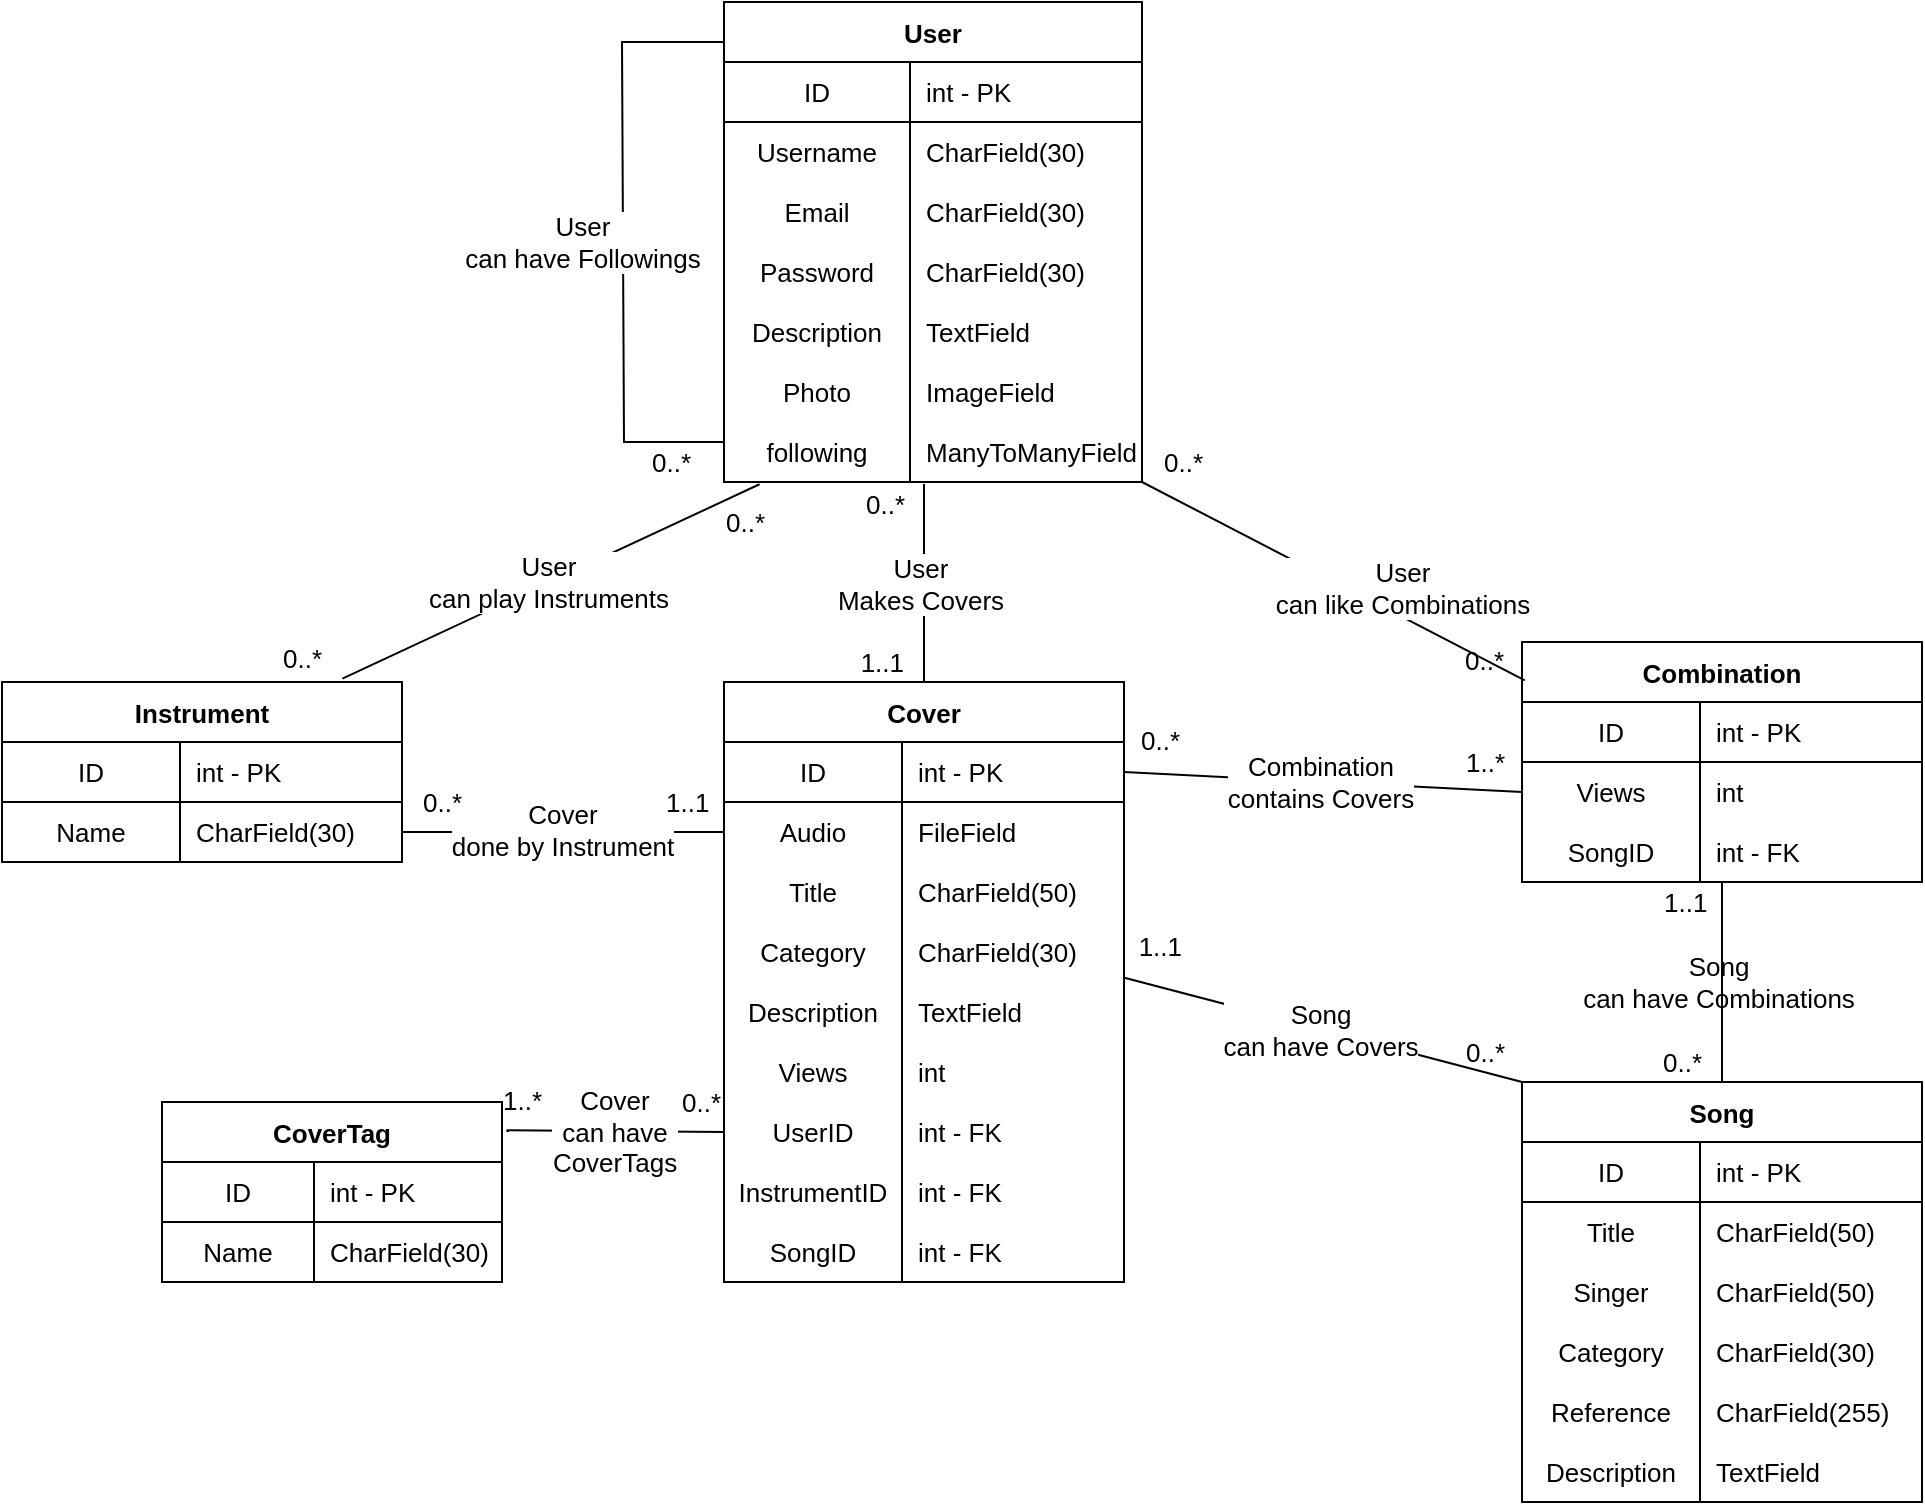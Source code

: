 <mxfile>
    <diagram id="qhhgVpQUWNCosZ2mL5r4" name="페이지-1">
        <mxGraphModel dx="415" dy="1328" grid="1" gridSize="10" guides="1" tooltips="1" connect="1" arrows="1" fold="1" page="1" pageScale="1" pageWidth="827" pageHeight="1169" math="0" shadow="0">
            <root>
                <mxCell id="0"/>
                <mxCell id="1" parent="0"/>
                <mxCell id="125" value="User" style="shape=table;startSize=30;container=1;collapsible=0;childLayout=tableLayout;fixedRows=1;rowLines=0;fontStyle=1;align=center;fontFamily=Helvetica;fontSize=13;labelBackgroundColor=none;labelBorderColor=none;resizeHeight=0;movable=1;resizable=1;" parent="1" vertex="1">
                    <mxGeometry x="1241" y="40" width="209" height="240" as="geometry"/>
                </mxCell>
                <mxCell id="126" value="" style="shape=partialRectangle;html=1;whiteSpace=wrap;collapsible=0;dropTarget=0;pointerEvents=0;fillColor=none;top=0;left=0;bottom=1;right=0;points=[[0,0.5],[1,0.5]];portConstraint=eastwest;fontFamily=Helvetica;labelBackgroundColor=none;labelBorderColor=none;fontSize=13;" parent="125" vertex="1">
                    <mxGeometry y="30" width="209" height="30" as="geometry"/>
                </mxCell>
                <mxCell id="127" value="ID" style="shape=partialRectangle;html=1;whiteSpace=wrap;connectable=0;fillColor=none;top=0;left=0;bottom=0;right=0;overflow=hidden;fontFamily=Helvetica;labelBackgroundColor=none;labelBorderColor=none;fontSize=13;" parent="126" vertex="1">
                    <mxGeometry width="93" height="30" as="geometry"/>
                </mxCell>
                <mxCell id="128" value="int - PK" style="shape=partialRectangle;html=1;whiteSpace=wrap;connectable=0;fillColor=none;top=0;left=0;bottom=0;right=0;align=left;spacingLeft=6;overflow=hidden;fontFamily=Helvetica;labelBackgroundColor=none;labelBorderColor=none;fontSize=13;" parent="126" vertex="1">
                    <mxGeometry x="93" width="116" height="30" as="geometry"/>
                </mxCell>
                <mxCell id="129" value="" style="shape=partialRectangle;html=1;whiteSpace=wrap;collapsible=0;dropTarget=0;pointerEvents=0;fillColor=none;top=0;left=0;bottom=0;right=0;points=[[0,0.5],[1,0.5]];portConstraint=eastwest;fontFamily=Helvetica;labelBackgroundColor=none;labelBorderColor=none;resizeHeight=0;fontSize=13;" parent="125" vertex="1">
                    <mxGeometry y="60" width="209" height="30" as="geometry"/>
                </mxCell>
                <mxCell id="130" value="Username" style="shape=partialRectangle;html=1;whiteSpace=wrap;connectable=0;fillColor=none;top=0;left=0;bottom=0;right=0;overflow=hidden;fontFamily=Helvetica;labelBackgroundColor=none;labelBorderColor=none;resizeHeight=0;fontSize=13;" parent="129" vertex="1">
                    <mxGeometry width="93" height="30" as="geometry"/>
                </mxCell>
                <mxCell id="131" value="CharField(30)" style="shape=partialRectangle;html=1;whiteSpace=wrap;connectable=0;fillColor=none;top=0;left=0;bottom=0;right=0;align=left;spacingLeft=6;overflow=hidden;fontFamily=Helvetica;labelBackgroundColor=none;labelBorderColor=none;fontSize=13;" parent="129" vertex="1">
                    <mxGeometry x="93" width="116" height="30" as="geometry"/>
                </mxCell>
                <mxCell id="132" value="" style="shape=partialRectangle;html=1;whiteSpace=wrap;collapsible=0;dropTarget=0;pointerEvents=0;fillColor=none;top=0;left=0;bottom=0;right=0;points=[[0,0.5],[1,0.5]];portConstraint=eastwest;fontFamily=Helvetica;labelBackgroundColor=none;labelBorderColor=none;fontSize=13;" parent="125" vertex="1">
                    <mxGeometry y="90" width="209" height="30" as="geometry"/>
                </mxCell>
                <mxCell id="133" value="Email" style="shape=partialRectangle;html=1;whiteSpace=wrap;connectable=0;fillColor=none;top=0;left=0;bottom=0;right=0;overflow=hidden;fontFamily=Helvetica;labelBackgroundColor=none;labelBorderColor=none;fontSize=13;" parent="132" vertex="1">
                    <mxGeometry width="93" height="30" as="geometry"/>
                </mxCell>
                <mxCell id="134" value="CharField(30)" style="shape=partialRectangle;html=1;whiteSpace=wrap;connectable=0;fillColor=none;top=0;left=0;bottom=0;right=0;align=left;spacingLeft=6;overflow=hidden;fontFamily=Helvetica;labelBackgroundColor=none;labelBorderColor=none;fontSize=13;" parent="132" vertex="1">
                    <mxGeometry x="93" width="116" height="30" as="geometry"/>
                </mxCell>
                <mxCell id="138" value="" style="shape=partialRectangle;html=1;whiteSpace=wrap;collapsible=0;dropTarget=0;pointerEvents=0;fillColor=none;top=0;left=0;bottom=0;right=0;points=[[0,0.5],[1,0.5]];portConstraint=eastwest;fontFamily=Helvetica;labelBackgroundColor=none;labelBorderColor=none;fontSize=13;" parent="125" vertex="1">
                    <mxGeometry y="120" width="209" height="30" as="geometry"/>
                </mxCell>
                <mxCell id="139" value="Password" style="shape=partialRectangle;html=1;whiteSpace=wrap;connectable=0;fillColor=none;top=0;left=0;bottom=0;right=0;overflow=hidden;fontFamily=Helvetica;labelBackgroundColor=none;labelBorderColor=none;fontSize=13;" parent="138" vertex="1">
                    <mxGeometry width="93" height="30" as="geometry"/>
                </mxCell>
                <mxCell id="140" value="CharField(30)" style="shape=partialRectangle;html=1;whiteSpace=wrap;connectable=0;fillColor=none;top=0;left=0;bottom=0;right=0;align=left;spacingLeft=6;overflow=hidden;fontFamily=Helvetica;labelBackgroundColor=none;labelBorderColor=none;fontSize=13;" parent="138" vertex="1">
                    <mxGeometry x="93" width="116" height="30" as="geometry"/>
                </mxCell>
                <mxCell id="265" value="" style="shape=partialRectangle;html=1;whiteSpace=wrap;collapsible=0;dropTarget=0;pointerEvents=0;fillColor=none;top=0;left=0;bottom=0;right=0;points=[[0,0.5],[1,0.5]];portConstraint=eastwest;fontFamily=Helvetica;labelBackgroundColor=none;labelBorderColor=none;fontSize=13;" parent="125" vertex="1">
                    <mxGeometry y="150" width="209" height="30" as="geometry"/>
                </mxCell>
                <mxCell id="266" value="Description" style="shape=partialRectangle;html=1;whiteSpace=wrap;connectable=0;fillColor=none;top=0;left=0;bottom=0;right=0;overflow=hidden;fontFamily=Helvetica;labelBackgroundColor=none;labelBorderColor=none;fontSize=13;" parent="265" vertex="1">
                    <mxGeometry width="93" height="30" as="geometry"/>
                </mxCell>
                <mxCell id="267" value="TextField" style="shape=partialRectangle;html=1;whiteSpace=wrap;connectable=0;fillColor=none;top=0;left=0;bottom=0;right=0;align=left;spacingLeft=6;overflow=hidden;fontFamily=Helvetica;labelBackgroundColor=none;labelBorderColor=none;fontSize=13;" parent="265" vertex="1">
                    <mxGeometry x="93" width="116" height="30" as="geometry"/>
                </mxCell>
                <mxCell id="224" value="" style="shape=partialRectangle;html=1;whiteSpace=wrap;collapsible=0;dropTarget=0;pointerEvents=0;fillColor=none;top=0;left=0;bottom=0;right=0;points=[[0,0.5],[1,0.5]];portConstraint=eastwest;fontFamily=Helvetica;labelBackgroundColor=none;labelBorderColor=none;fontSize=13;" parent="125" vertex="1">
                    <mxGeometry y="180" width="209" height="30" as="geometry"/>
                </mxCell>
                <mxCell id="225" value="Photo" style="shape=partialRectangle;html=1;whiteSpace=wrap;connectable=0;fillColor=none;top=0;left=0;bottom=0;right=0;overflow=hidden;fontFamily=Helvetica;labelBackgroundColor=none;labelBorderColor=none;fontSize=13;" parent="224" vertex="1">
                    <mxGeometry width="93" height="30" as="geometry"/>
                </mxCell>
                <mxCell id="226" value="ImageField" style="shape=partialRectangle;html=1;whiteSpace=wrap;connectable=0;fillColor=none;top=0;left=0;bottom=0;right=0;align=left;spacingLeft=6;overflow=hidden;fontFamily=Helvetica;labelBackgroundColor=none;labelBorderColor=none;fontSize=13;" parent="224" vertex="1">
                    <mxGeometry x="93" width="116" height="30" as="geometry"/>
                </mxCell>
                <mxCell id="320" value="" style="shape=partialRectangle;html=1;whiteSpace=wrap;collapsible=0;dropTarget=0;pointerEvents=0;fillColor=none;top=0;left=0;bottom=0;right=0;points=[[0,0.5],[1,0.5]];portConstraint=eastwest;fontFamily=Helvetica;labelBackgroundColor=none;labelBorderColor=none;fontSize=13;" parent="125" vertex="1">
                    <mxGeometry y="210" width="209" height="30" as="geometry"/>
                </mxCell>
                <mxCell id="321" value="following" style="shape=partialRectangle;html=1;whiteSpace=wrap;connectable=0;fillColor=none;top=0;left=0;bottom=0;right=0;overflow=hidden;fontFamily=Helvetica;labelBackgroundColor=none;labelBorderColor=none;fontSize=13;" parent="320" vertex="1">
                    <mxGeometry width="93" height="30" as="geometry"/>
                </mxCell>
                <mxCell id="322" value="ManyToManyField" style="shape=partialRectangle;html=1;whiteSpace=wrap;connectable=0;fillColor=none;top=0;left=0;bottom=0;right=0;align=left;spacingLeft=6;overflow=hidden;fontFamily=Helvetica;labelBackgroundColor=none;labelBorderColor=none;fontSize=13;" parent="320" vertex="1">
                    <mxGeometry x="93" width="116" height="30" as="geometry"/>
                </mxCell>
                <mxCell id="149" value="" style="endArrow=none;html=1;fontFamily=Helvetica;fontSize=13;exitX=0.085;exitY=1.038;exitDx=0;exitDy=0;labelBackgroundColor=none;labelBorderColor=none;endFill=0;entryX=0.851;entryY=-0.019;entryDx=0;entryDy=0;exitPerimeter=0;entryPerimeter=0;" parent="1" source="320" target="167" edge="1">
                    <mxGeometry relative="1" as="geometry">
                        <mxPoint x="1490" y="190" as="sourcePoint"/>
                        <mxPoint x="1610" y="160" as="targetPoint"/>
                    </mxGeometry>
                </mxCell>
                <mxCell id="150" value="User&lt;br style=&quot;font-size: 13px&quot;&gt;can play Instruments" style="edgeLabel;resizable=0;html=1;align=center;verticalAlign=middle;fontFamily=Helvetica;labelBorderColor=none;fontSize=13;labelBackgroundColor=#ffffff;" parent="149" connectable="0" vertex="1">
                    <mxGeometry relative="1" as="geometry">
                        <mxPoint x="-2" as="offset"/>
                    </mxGeometry>
                </mxCell>
                <mxCell id="151" value="0..*" style="edgeLabel;resizable=0;html=1;align=left;verticalAlign=bottom;fontFamily=Helvetica;labelBackgroundColor=none;labelBorderColor=none;fontSize=13;" parent="149" connectable="0" vertex="1">
                    <mxGeometry x="-1" relative="1" as="geometry">
                        <mxPoint x="-19" y="29" as="offset"/>
                    </mxGeometry>
                </mxCell>
                <mxCell id="152" value="0..*" style="edgeLabel;resizable=0;html=1;align=right;verticalAlign=bottom;fontFamily=Helvetica;labelBackgroundColor=none;labelBorderColor=none;fontSize=13;" parent="149" connectable="0" vertex="1">
                    <mxGeometry x="1" relative="1" as="geometry">
                        <mxPoint x="-10" as="offset"/>
                    </mxGeometry>
                </mxCell>
                <mxCell id="167" value="Instrument" style="shape=table;startSize=30;container=1;collapsible=0;childLayout=tableLayout;fixedRows=1;rowLines=0;fontStyle=1;align=center;fontFamily=Helvetica;fontSize=13;labelBackgroundColor=none;labelBorderColor=none;" parent="1" vertex="1">
                    <mxGeometry x="880" y="380" width="200" height="90" as="geometry"/>
                </mxCell>
                <mxCell id="168" value="" style="shape=partialRectangle;html=1;whiteSpace=wrap;collapsible=0;dropTarget=0;pointerEvents=0;fillColor=none;top=0;left=0;bottom=1;right=0;points=[[0,0.5],[1,0.5]];portConstraint=eastwest;fontFamily=Helvetica;labelBackgroundColor=none;labelBorderColor=none;fontSize=13;" parent="167" vertex="1">
                    <mxGeometry y="30" width="200" height="30" as="geometry"/>
                </mxCell>
                <mxCell id="169" value="ID" style="shape=partialRectangle;html=1;whiteSpace=wrap;connectable=0;fillColor=none;top=0;left=0;bottom=0;right=0;overflow=hidden;fontFamily=Helvetica;labelBackgroundColor=none;labelBorderColor=none;fontSize=13;" parent="168" vertex="1">
                    <mxGeometry width="89" height="30" as="geometry"/>
                </mxCell>
                <mxCell id="170" value="int - PK" style="shape=partialRectangle;html=1;whiteSpace=wrap;connectable=0;fillColor=none;top=0;left=0;bottom=0;right=0;align=left;spacingLeft=6;overflow=hidden;fontFamily=Helvetica;labelBackgroundColor=none;labelBorderColor=none;fontSize=13;" parent="168" vertex="1">
                    <mxGeometry x="89" width="111" height="30" as="geometry"/>
                </mxCell>
                <mxCell id="171" value="" style="shape=partialRectangle;html=1;whiteSpace=wrap;collapsible=0;dropTarget=0;pointerEvents=0;fillColor=none;top=0;left=0;bottom=0;right=0;points=[[0,0.5],[1,0.5]];portConstraint=eastwest;fontFamily=Helvetica;labelBackgroundColor=none;labelBorderColor=none;fontSize=13;" parent="167" vertex="1">
                    <mxGeometry y="60" width="200" height="30" as="geometry"/>
                </mxCell>
                <mxCell id="172" value="Name" style="shape=partialRectangle;html=1;whiteSpace=wrap;connectable=0;fillColor=none;top=0;left=0;bottom=0;right=0;overflow=hidden;fontFamily=Helvetica;labelBackgroundColor=none;labelBorderColor=none;fontSize=13;" parent="171" vertex="1">
                    <mxGeometry width="89" height="30" as="geometry"/>
                </mxCell>
                <mxCell id="173" value="CharField(30)" style="shape=partialRectangle;html=1;whiteSpace=wrap;connectable=0;fillColor=none;top=0;left=0;bottom=0;right=0;align=left;spacingLeft=6;overflow=hidden;fontFamily=Helvetica;labelBackgroundColor=none;labelBorderColor=none;fontSize=13;" parent="171" vertex="1">
                    <mxGeometry x="89" width="111" height="30" as="geometry"/>
                </mxCell>
                <mxCell id="174" value="Cover" style="shape=table;startSize=30;container=1;collapsible=0;childLayout=tableLayout;fixedRows=1;rowLines=0;fontStyle=1;align=center;fontFamily=Helvetica;fontSize=13;labelBackgroundColor=none;labelBorderColor=none;" parent="1" vertex="1">
                    <mxGeometry x="1241" y="380" width="200" height="300" as="geometry"/>
                </mxCell>
                <mxCell id="175" value="" style="shape=partialRectangle;html=1;whiteSpace=wrap;collapsible=0;dropTarget=0;pointerEvents=0;fillColor=none;top=0;left=0;bottom=1;right=0;points=[[0,0.5],[1,0.5]];portConstraint=eastwest;fontFamily=Helvetica;labelBackgroundColor=none;labelBorderColor=none;fontSize=13;" parent="174" vertex="1">
                    <mxGeometry y="30" width="200" height="30" as="geometry"/>
                </mxCell>
                <mxCell id="176" value="ID" style="shape=partialRectangle;html=1;whiteSpace=wrap;connectable=0;fillColor=none;top=0;left=0;bottom=0;right=0;overflow=hidden;fontFamily=Helvetica;labelBackgroundColor=none;labelBorderColor=none;fontSize=13;" parent="175" vertex="1">
                    <mxGeometry width="89" height="30" as="geometry"/>
                </mxCell>
                <mxCell id="177" value="int - PK" style="shape=partialRectangle;html=1;whiteSpace=wrap;connectable=0;fillColor=none;top=0;left=0;bottom=0;right=0;align=left;spacingLeft=6;overflow=hidden;fontFamily=Helvetica;labelBackgroundColor=none;labelBorderColor=none;fontSize=13;" parent="175" vertex="1">
                    <mxGeometry x="89" width="111" height="30" as="geometry"/>
                </mxCell>
                <mxCell id="259" value="" style="shape=partialRectangle;html=1;whiteSpace=wrap;collapsible=0;dropTarget=0;pointerEvents=0;fillColor=none;top=0;left=0;bottom=0;right=0;points=[[0,0.5],[1,0.5]];portConstraint=eastwest;fontFamily=Helvetica;labelBackgroundColor=none;labelBorderColor=none;fontSize=13;" parent="174" vertex="1">
                    <mxGeometry y="60" width="200" height="30" as="geometry"/>
                </mxCell>
                <mxCell id="260" value="Audio" style="shape=partialRectangle;html=1;whiteSpace=wrap;connectable=0;fillColor=none;top=0;left=0;bottom=0;right=0;overflow=hidden;fontFamily=Helvetica;labelBackgroundColor=none;labelBorderColor=none;fontSize=13;" parent="259" vertex="1">
                    <mxGeometry width="89" height="30" as="geometry"/>
                </mxCell>
                <mxCell id="261" value="FileField" style="shape=partialRectangle;html=1;whiteSpace=wrap;connectable=0;fillColor=none;top=0;left=0;bottom=0;right=0;align=left;spacingLeft=6;overflow=hidden;fontFamily=Helvetica;labelBackgroundColor=none;labelBorderColor=none;fontSize=13;" parent="259" vertex="1">
                    <mxGeometry x="89" width="111" height="30" as="geometry"/>
                </mxCell>
                <mxCell id="178" value="" style="shape=partialRectangle;html=1;whiteSpace=wrap;collapsible=0;dropTarget=0;pointerEvents=0;fillColor=none;top=0;left=0;bottom=0;right=0;points=[[0,0.5],[1,0.5]];portConstraint=eastwest;fontFamily=Helvetica;labelBackgroundColor=none;labelBorderColor=none;fontSize=13;" parent="174" vertex="1">
                    <mxGeometry y="90" width="200" height="30" as="geometry"/>
                </mxCell>
                <mxCell id="179" value="Title" style="shape=partialRectangle;html=1;whiteSpace=wrap;connectable=0;fillColor=none;top=0;left=0;bottom=0;right=0;overflow=hidden;fontFamily=Helvetica;labelBackgroundColor=none;labelBorderColor=none;fontSize=13;" parent="178" vertex="1">
                    <mxGeometry width="89" height="30" as="geometry"/>
                </mxCell>
                <mxCell id="180" value="CharField(50)" style="shape=partialRectangle;html=1;whiteSpace=wrap;connectable=0;fillColor=none;top=0;left=0;bottom=0;right=0;align=left;spacingLeft=6;overflow=hidden;fontFamily=Helvetica;labelBackgroundColor=none;labelBorderColor=none;fontSize=13;" parent="178" vertex="1">
                    <mxGeometry x="89" width="111" height="30" as="geometry"/>
                </mxCell>
                <mxCell id="181" value="" style="shape=partialRectangle;html=1;whiteSpace=wrap;collapsible=0;dropTarget=0;pointerEvents=0;fillColor=none;top=0;left=0;bottom=0;right=0;points=[[0,0.5],[1,0.5]];portConstraint=eastwest;fontFamily=Helvetica;labelBackgroundColor=none;labelBorderColor=none;fontSize=13;" parent="174" vertex="1">
                    <mxGeometry y="120" width="200" height="30" as="geometry"/>
                </mxCell>
                <mxCell id="182" value="Category" style="shape=partialRectangle;html=1;whiteSpace=wrap;connectable=0;fillColor=none;top=0;left=0;bottom=0;right=0;overflow=hidden;fontFamily=Helvetica;labelBackgroundColor=none;labelBorderColor=none;fontSize=13;" parent="181" vertex="1">
                    <mxGeometry width="89" height="30" as="geometry"/>
                </mxCell>
                <mxCell id="183" value="CharField(30)" style="shape=partialRectangle;html=1;whiteSpace=wrap;connectable=0;fillColor=none;top=0;left=0;bottom=0;right=0;align=left;spacingLeft=6;overflow=hidden;fontFamily=Helvetica;labelBackgroundColor=none;labelBorderColor=none;fontSize=13;" parent="181" vertex="1">
                    <mxGeometry x="89" width="111" height="30" as="geometry"/>
                </mxCell>
                <mxCell id="184" value="" style="shape=partialRectangle;html=1;whiteSpace=wrap;collapsible=0;dropTarget=0;pointerEvents=0;fillColor=none;top=0;left=0;bottom=0;right=0;points=[[0,0.5],[1,0.5]];portConstraint=eastwest;fontFamily=Helvetica;labelBackgroundColor=none;labelBorderColor=none;fontSize=13;" parent="174" vertex="1">
                    <mxGeometry y="150" width="200" height="30" as="geometry"/>
                </mxCell>
                <mxCell id="185" value="Description" style="shape=partialRectangle;html=1;whiteSpace=wrap;connectable=0;fillColor=none;top=0;left=0;bottom=0;right=0;overflow=hidden;fontFamily=Helvetica;labelBackgroundColor=none;labelBorderColor=none;fontSize=13;" parent="184" vertex="1">
                    <mxGeometry width="89" height="30" as="geometry"/>
                </mxCell>
                <mxCell id="186" value="TextField" style="shape=partialRectangle;html=1;whiteSpace=wrap;connectable=0;fillColor=none;top=0;left=0;bottom=0;right=0;align=left;spacingLeft=6;overflow=hidden;fontFamily=Helvetica;labelBackgroundColor=none;labelBorderColor=none;fontSize=13;" parent="184" vertex="1">
                    <mxGeometry x="89" width="111" height="30" as="geometry"/>
                </mxCell>
                <mxCell id="221" value="" style="shape=partialRectangle;html=1;whiteSpace=wrap;collapsible=0;dropTarget=0;pointerEvents=0;fillColor=none;top=0;left=0;bottom=0;right=0;points=[[0,0.5],[1,0.5]];portConstraint=eastwest;fontFamily=Helvetica;labelBackgroundColor=none;labelBorderColor=none;fontSize=13;" parent="174" vertex="1">
                    <mxGeometry y="180" width="200" height="30" as="geometry"/>
                </mxCell>
                <mxCell id="222" value="Views" style="shape=partialRectangle;html=1;whiteSpace=wrap;connectable=0;fillColor=none;top=0;left=0;bottom=0;right=0;overflow=hidden;fontFamily=Helvetica;labelBackgroundColor=none;labelBorderColor=none;fontSize=13;" parent="221" vertex="1">
                    <mxGeometry width="89" height="30" as="geometry"/>
                </mxCell>
                <mxCell id="223" value="int" style="shape=partialRectangle;html=1;whiteSpace=wrap;connectable=0;fillColor=none;top=0;left=0;bottom=0;right=0;align=left;spacingLeft=6;overflow=hidden;fontFamily=Helvetica;labelBackgroundColor=none;labelBorderColor=none;fontSize=13;" parent="221" vertex="1">
                    <mxGeometry x="89" width="111" height="30" as="geometry"/>
                </mxCell>
                <mxCell id="192" value="" style="shape=partialRectangle;html=1;whiteSpace=wrap;collapsible=0;dropTarget=0;pointerEvents=0;fillColor=none;top=0;left=0;bottom=0;right=0;points=[[0,0.5],[1,0.5]];portConstraint=eastwest;fontFamily=Helvetica;labelBackgroundColor=none;labelBorderColor=none;fontSize=13;" parent="174" vertex="1">
                    <mxGeometry y="210" width="200" height="30" as="geometry"/>
                </mxCell>
                <mxCell id="193" value="UserID" style="shape=partialRectangle;html=1;whiteSpace=wrap;connectable=0;fillColor=none;top=0;left=0;bottom=0;right=0;overflow=hidden;fontFamily=Helvetica;labelBackgroundColor=none;labelBorderColor=none;fontSize=13;" parent="192" vertex="1">
                    <mxGeometry width="89" height="30" as="geometry"/>
                </mxCell>
                <mxCell id="194" value="int - FK" style="shape=partialRectangle;html=1;whiteSpace=wrap;connectable=0;fillColor=none;top=0;left=0;bottom=0;right=0;align=left;spacingLeft=6;overflow=hidden;fontFamily=Helvetica;labelBackgroundColor=none;labelBorderColor=none;fontSize=13;" parent="192" vertex="1">
                    <mxGeometry x="89" width="111" height="30" as="geometry"/>
                </mxCell>
                <mxCell id="195" value="" style="shape=partialRectangle;html=1;whiteSpace=wrap;collapsible=0;dropTarget=0;pointerEvents=0;fillColor=none;top=0;left=0;bottom=0;right=0;points=[[0,0.5],[1,0.5]];portConstraint=eastwest;fontFamily=Helvetica;labelBackgroundColor=none;labelBorderColor=none;fontSize=13;" parent="174" vertex="1">
                    <mxGeometry y="240" width="200" height="30" as="geometry"/>
                </mxCell>
                <mxCell id="196" value="InstrumentID" style="shape=partialRectangle;html=1;whiteSpace=wrap;connectable=0;fillColor=none;top=0;left=0;bottom=0;right=0;overflow=hidden;fontFamily=Helvetica;labelBackgroundColor=none;labelBorderColor=none;fontSize=13;" parent="195" vertex="1">
                    <mxGeometry width="89" height="30" as="geometry"/>
                </mxCell>
                <mxCell id="197" value="int - FK" style="shape=partialRectangle;html=1;whiteSpace=wrap;connectable=0;fillColor=none;top=0;left=0;bottom=0;right=0;align=left;spacingLeft=6;overflow=hidden;fontFamily=Helvetica;labelBackgroundColor=none;labelBorderColor=none;fontSize=13;" parent="195" vertex="1">
                    <mxGeometry x="89" width="111" height="30" as="geometry"/>
                </mxCell>
                <mxCell id="217" value="" style="shape=partialRectangle;html=1;whiteSpace=wrap;collapsible=0;dropTarget=0;pointerEvents=0;fillColor=none;top=0;left=0;bottom=0;right=0;points=[[0,0.5],[1,0.5]];portConstraint=eastwest;fontFamily=Helvetica;labelBackgroundColor=none;labelBorderColor=none;fontSize=13;" parent="174" vertex="1">
                    <mxGeometry y="270" width="200" height="30" as="geometry"/>
                </mxCell>
                <mxCell id="218" value="SongID" style="shape=partialRectangle;html=1;whiteSpace=wrap;connectable=0;fillColor=none;top=0;left=0;bottom=0;right=0;overflow=hidden;fontFamily=Helvetica;labelBackgroundColor=none;labelBorderColor=none;fontSize=13;" parent="217" vertex="1">
                    <mxGeometry width="89" height="30" as="geometry"/>
                </mxCell>
                <mxCell id="219" value="int - FK" style="shape=partialRectangle;html=1;whiteSpace=wrap;connectable=0;fillColor=none;top=0;left=0;bottom=0;right=0;align=left;spacingLeft=6;overflow=hidden;fontFamily=Helvetica;labelBackgroundColor=none;labelBorderColor=none;fontSize=13;" parent="217" vertex="1">
                    <mxGeometry x="89" width="111" height="30" as="geometry"/>
                </mxCell>
                <mxCell id="188" value="" style="endArrow=none;html=1;fontFamily=Helvetica;fontSize=13;entryX=0.5;entryY=0;entryDx=0;entryDy=0;labelBackgroundColor=none;labelBorderColor=none;endFill=0;" parent="1" target="174" edge="1">
                    <mxGeometry relative="1" as="geometry">
                        <mxPoint x="1341" y="281" as="sourcePoint"/>
                        <mxPoint x="1564.5" y="319.58" as="targetPoint"/>
                    </mxGeometry>
                </mxCell>
                <mxCell id="189" value="User&lt;br style=&quot;font-size: 13px;&quot;&gt;Makes Covers" style="edgeLabel;resizable=0;html=1;align=center;verticalAlign=middle;fontFamily=Helvetica;labelBorderColor=none;fontSize=13;labelBackgroundColor=#ffffff;" parent="188" connectable="0" vertex="1">
                    <mxGeometry relative="1" as="geometry">
                        <mxPoint x="-2" as="offset"/>
                    </mxGeometry>
                </mxCell>
                <mxCell id="190" value="0..*" style="edgeLabel;resizable=0;html=1;align=left;verticalAlign=bottom;fontFamily=Helvetica;labelBackgroundColor=none;labelBorderColor=none;fontSize=13;" parent="188" connectable="0" vertex="1">
                    <mxGeometry x="-1" relative="1" as="geometry">
                        <mxPoint x="-31" y="20" as="offset"/>
                    </mxGeometry>
                </mxCell>
                <mxCell id="191" value="1..1" style="edgeLabel;resizable=0;html=1;align=right;verticalAlign=bottom;fontFamily=Helvetica;labelBackgroundColor=none;labelBorderColor=none;fontSize=13;" parent="188" connectable="0" vertex="1">
                    <mxGeometry x="1" relative="1" as="geometry">
                        <mxPoint x="-10" as="offset"/>
                    </mxGeometry>
                </mxCell>
                <mxCell id="198" value="" style="endArrow=none;html=1;fontFamily=Helvetica;fontSize=13;labelBackgroundColor=none;labelBorderColor=none;endFill=0;exitX=0;exitY=0.5;exitDx=0;exitDy=0;entryX=1;entryY=0.5;entryDx=0;entryDy=0;" parent="1" source="259" target="171" edge="1">
                    <mxGeometry relative="1" as="geometry">
                        <mxPoint x="1560.0" y="230" as="sourcePoint"/>
                        <mxPoint x="1670" y="200" as="targetPoint"/>
                    </mxGeometry>
                </mxCell>
                <mxCell id="199" value="Cover&lt;br style=&quot;font-size: 13px&quot;&gt;done by Instrument" style="edgeLabel;resizable=0;html=1;align=center;verticalAlign=middle;fontFamily=Helvetica;labelBorderColor=none;fontSize=13;labelBackgroundColor=#ffffff;" parent="198" connectable="0" vertex="1">
                    <mxGeometry relative="1" as="geometry">
                        <mxPoint x="-1" y="-1" as="offset"/>
                    </mxGeometry>
                </mxCell>
                <mxCell id="200" value="1..1" style="edgeLabel;resizable=0;html=1;align=left;verticalAlign=bottom;fontFamily=Helvetica;labelBackgroundColor=none;labelBorderColor=none;fontSize=13;" parent="198" connectable="0" vertex="1">
                    <mxGeometry x="-1" relative="1" as="geometry">
                        <mxPoint x="-31" y="-5" as="offset"/>
                    </mxGeometry>
                </mxCell>
                <mxCell id="201" value="0..*" style="edgeLabel;resizable=0;html=1;align=right;verticalAlign=bottom;fontFamily=Helvetica;labelBackgroundColor=none;labelBorderColor=none;fontSize=13;" parent="198" connectable="0" vertex="1">
                    <mxGeometry x="1" relative="1" as="geometry">
                        <mxPoint x="30" y="-5" as="offset"/>
                    </mxGeometry>
                </mxCell>
                <mxCell id="202" value="Combination" style="shape=table;startSize=30;container=1;collapsible=0;childLayout=tableLayout;fixedRows=1;rowLines=0;fontStyle=1;align=center;fontFamily=Helvetica;fontSize=13;labelBackgroundColor=none;labelBorderColor=none;" parent="1" vertex="1">
                    <mxGeometry x="1640" y="360" width="200" height="120" as="geometry"/>
                </mxCell>
                <mxCell id="203" value="" style="shape=partialRectangle;html=1;whiteSpace=wrap;collapsible=0;dropTarget=0;pointerEvents=0;fillColor=none;top=0;left=0;bottom=1;right=0;points=[[0,0.5],[1,0.5]];portConstraint=eastwest;fontFamily=Helvetica;labelBackgroundColor=none;labelBorderColor=none;fontSize=13;" parent="202" vertex="1">
                    <mxGeometry y="30" width="200" height="30" as="geometry"/>
                </mxCell>
                <mxCell id="204" value="ID" style="shape=partialRectangle;html=1;whiteSpace=wrap;connectable=0;fillColor=none;top=0;left=0;bottom=0;right=0;overflow=hidden;fontFamily=Helvetica;labelBackgroundColor=none;labelBorderColor=none;fontSize=13;" parent="203" vertex="1">
                    <mxGeometry width="89" height="30" as="geometry"/>
                </mxCell>
                <mxCell id="205" value="int - PK" style="shape=partialRectangle;html=1;whiteSpace=wrap;connectable=0;fillColor=none;top=0;left=0;bottom=0;right=0;align=left;spacingLeft=6;overflow=hidden;fontFamily=Helvetica;labelBackgroundColor=none;labelBorderColor=none;fontSize=13;" parent="203" vertex="1">
                    <mxGeometry x="89" width="111" height="30" as="geometry"/>
                </mxCell>
                <mxCell id="206" value="" style="shape=partialRectangle;html=1;whiteSpace=wrap;collapsible=0;dropTarget=0;pointerEvents=0;fillColor=none;top=0;left=0;bottom=0;right=0;points=[[0,0.5],[1,0.5]];portConstraint=eastwest;fontFamily=Helvetica;labelBackgroundColor=none;labelBorderColor=none;fontSize=13;" parent="202" vertex="1">
                    <mxGeometry y="60" width="200" height="30" as="geometry"/>
                </mxCell>
                <mxCell id="207" value="Views" style="shape=partialRectangle;html=1;whiteSpace=wrap;connectable=0;fillColor=none;top=0;left=0;bottom=0;right=0;overflow=hidden;fontFamily=Helvetica;labelBackgroundColor=none;labelBorderColor=none;fontSize=13;" parent="206" vertex="1">
                    <mxGeometry width="89" height="30" as="geometry"/>
                </mxCell>
                <mxCell id="208" value="int" style="shape=partialRectangle;html=1;whiteSpace=wrap;connectable=0;fillColor=none;top=0;left=0;bottom=0;right=0;align=left;spacingLeft=6;overflow=hidden;fontFamily=Helvetica;labelBackgroundColor=none;labelBorderColor=none;fontSize=13;" parent="206" vertex="1">
                    <mxGeometry x="89" width="111" height="30" as="geometry"/>
                </mxCell>
                <mxCell id="406" value="" style="shape=partialRectangle;html=1;whiteSpace=wrap;collapsible=0;dropTarget=0;pointerEvents=0;fillColor=none;top=0;left=0;bottom=0;right=0;points=[[0,0.5],[1,0.5]];portConstraint=eastwest;fontFamily=Helvetica;labelBackgroundColor=none;labelBorderColor=none;fontSize=13;" parent="202" vertex="1">
                    <mxGeometry y="90" width="200" height="30" as="geometry"/>
                </mxCell>
                <mxCell id="407" value="SongID" style="shape=partialRectangle;html=1;whiteSpace=wrap;connectable=0;fillColor=none;top=0;left=0;bottom=0;right=0;overflow=hidden;fontFamily=Helvetica;labelBackgroundColor=none;labelBorderColor=none;fontSize=13;" parent="406" vertex="1">
                    <mxGeometry width="89" height="30" as="geometry"/>
                </mxCell>
                <mxCell id="408" value="int - FK" style="shape=partialRectangle;html=1;whiteSpace=wrap;connectable=0;fillColor=none;top=0;left=0;bottom=0;right=0;align=left;spacingLeft=6;overflow=hidden;fontFamily=Helvetica;labelBackgroundColor=none;labelBorderColor=none;fontSize=13;" parent="406" vertex="1">
                    <mxGeometry x="89" width="111" height="30" as="geometry"/>
                </mxCell>
                <mxCell id="227" value="" style="endArrow=none;html=1;fontFamily=Helvetica;fontSize=13;entryX=1;entryY=0.5;entryDx=0;entryDy=0;labelBackgroundColor=none;labelBorderColor=none;endFill=0;exitX=0;exitY=0.5;exitDx=0;exitDy=0;" parent="1" source="206" target="175" edge="1">
                    <mxGeometry relative="1" as="geometry">
                        <mxPoint x="1530" y="360" as="sourcePoint"/>
                        <mxPoint x="1530" y="490" as="targetPoint"/>
                        <Array as="points"/>
                    </mxGeometry>
                </mxCell>
                <mxCell id="228" value="Combination&lt;br style=&quot;font-size: 13px&quot;&gt;contains Covers" style="edgeLabel;resizable=0;html=1;align=center;verticalAlign=middle;fontFamily=Helvetica;labelBorderColor=none;fontSize=13;labelBackgroundColor=#ffffff;" parent="227" connectable="0" vertex="1">
                    <mxGeometry relative="1" as="geometry">
                        <mxPoint x="-2" as="offset"/>
                    </mxGeometry>
                </mxCell>
                <mxCell id="229" value="1..*" style="edgeLabel;resizable=0;html=1;align=left;verticalAlign=bottom;fontFamily=Helvetica;labelBackgroundColor=none;labelBorderColor=none;fontSize=13;" parent="227" connectable="0" vertex="1">
                    <mxGeometry x="-1" relative="1" as="geometry">
                        <mxPoint x="-30" y="-5" as="offset"/>
                    </mxGeometry>
                </mxCell>
                <mxCell id="230" value="0..*" style="edgeLabel;resizable=0;html=1;align=right;verticalAlign=bottom;fontFamily=Helvetica;labelBackgroundColor=none;labelBorderColor=none;fontSize=13;" parent="227" connectable="0" vertex="1">
                    <mxGeometry x="1" relative="1" as="geometry">
                        <mxPoint x="29" y="-5" as="offset"/>
                    </mxGeometry>
                </mxCell>
                <mxCell id="231" value="" style="endArrow=none;html=1;fontFamily=Helvetica;fontSize=13;labelBackgroundColor=none;labelBorderColor=none;endFill=0;exitX=0;exitY=0.5;exitDx=0;exitDy=0;entryX=1.013;entryY=0.157;entryDx=0;entryDy=0;entryPerimeter=0;" parent="1" source="192" target="235" edge="1">
                    <mxGeometry relative="1" as="geometry">
                        <mxPoint x="1341" y="670" as="sourcePoint"/>
                        <mxPoint x="1080" y="570" as="targetPoint"/>
                    </mxGeometry>
                </mxCell>
                <mxCell id="232" value="Cover&lt;br style=&quot;font-size: 13px&quot;&gt;can have&lt;br style=&quot;font-size: 13px&quot;&gt;CoverTags" style="edgeLabel;resizable=0;html=1;align=center;verticalAlign=middle;fontFamily=Helvetica;labelBorderColor=none;fontSize=13;labelBackgroundColor=#ffffff;" parent="231" connectable="0" vertex="1">
                    <mxGeometry relative="1" as="geometry">
                        <mxPoint x="-1" as="offset"/>
                    </mxGeometry>
                </mxCell>
                <mxCell id="233" value="0..*" style="edgeLabel;resizable=0;html=1;align=left;verticalAlign=bottom;fontFamily=Helvetica;labelBackgroundColor=none;labelBorderColor=none;fontSize=13;" parent="231" connectable="0" vertex="1">
                    <mxGeometry x="-1" relative="1" as="geometry">
                        <mxPoint x="-23" y="-5" as="offset"/>
                    </mxGeometry>
                </mxCell>
                <mxCell id="234" value="1..*" style="edgeLabel;resizable=0;html=1;align=right;verticalAlign=bottom;fontFamily=Helvetica;labelBackgroundColor=none;labelBorderColor=none;fontSize=13;" parent="231" connectable="0" vertex="1">
                    <mxGeometry x="1" relative="1" as="geometry">
                        <mxPoint x="18" y="-5" as="offset"/>
                    </mxGeometry>
                </mxCell>
                <mxCell id="235" value="CoverTag" style="shape=table;startSize=30;container=1;collapsible=0;childLayout=tableLayout;fixedRows=1;rowLines=0;fontStyle=1;align=center;fontFamily=Helvetica;fontSize=13;labelBackgroundColor=none;labelBorderColor=none;" parent="1" vertex="1">
                    <mxGeometry x="960" y="590" width="170" height="90" as="geometry"/>
                </mxCell>
                <mxCell id="236" value="" style="shape=partialRectangle;html=1;whiteSpace=wrap;collapsible=0;dropTarget=0;pointerEvents=0;fillColor=none;top=0;left=0;bottom=1;right=0;points=[[0,0.5],[1,0.5]];portConstraint=eastwest;fontFamily=Helvetica;labelBackgroundColor=none;labelBorderColor=none;fontSize=13;" parent="235" vertex="1">
                    <mxGeometry y="30" width="170" height="30" as="geometry"/>
                </mxCell>
                <mxCell id="237" value="ID" style="shape=partialRectangle;html=1;whiteSpace=wrap;connectable=0;fillColor=none;top=0;left=0;bottom=0;right=0;overflow=hidden;fontFamily=Helvetica;labelBackgroundColor=none;labelBorderColor=none;fontSize=13;" parent="236" vertex="1">
                    <mxGeometry width="76" height="30" as="geometry"/>
                </mxCell>
                <mxCell id="238" value="int - PK" style="shape=partialRectangle;html=1;whiteSpace=wrap;connectable=0;fillColor=none;top=0;left=0;bottom=0;right=0;align=left;spacingLeft=6;overflow=hidden;fontFamily=Helvetica;labelBackgroundColor=none;labelBorderColor=none;fontSize=13;" parent="236" vertex="1">
                    <mxGeometry x="76" width="94" height="30" as="geometry"/>
                </mxCell>
                <mxCell id="239" value="" style="shape=partialRectangle;html=1;whiteSpace=wrap;collapsible=0;dropTarget=0;pointerEvents=0;fillColor=none;top=0;left=0;bottom=0;right=0;points=[[0,0.5],[1,0.5]];portConstraint=eastwest;fontFamily=Helvetica;labelBackgroundColor=none;labelBorderColor=none;fontSize=13;" parent="235" vertex="1">
                    <mxGeometry y="60" width="170" height="30" as="geometry"/>
                </mxCell>
                <mxCell id="240" value="Name" style="shape=partialRectangle;html=1;whiteSpace=wrap;connectable=0;fillColor=none;top=0;left=0;bottom=0;right=0;overflow=hidden;fontFamily=Helvetica;labelBackgroundColor=none;labelBorderColor=none;fontSize=13;" parent="239" vertex="1">
                    <mxGeometry width="76" height="30" as="geometry"/>
                </mxCell>
                <mxCell id="241" value="CharField(30)" style="shape=partialRectangle;html=1;whiteSpace=wrap;connectable=0;fillColor=none;top=0;left=0;bottom=0;right=0;align=left;spacingLeft=6;overflow=hidden;fontFamily=Helvetica;labelBackgroundColor=none;labelBorderColor=none;fontSize=13;" parent="239" vertex="1">
                    <mxGeometry x="76" width="94" height="30" as="geometry"/>
                </mxCell>
                <mxCell id="245" value="Song" style="shape=table;startSize=30;container=1;collapsible=0;childLayout=tableLayout;fixedRows=1;rowLines=0;fontStyle=1;align=center;fontFamily=Helvetica;fontSize=13;labelBackgroundColor=none;labelBorderColor=none;" parent="1" vertex="1">
                    <mxGeometry x="1640" y="580" width="200" height="210" as="geometry"/>
                </mxCell>
                <mxCell id="246" value="" style="shape=partialRectangle;html=1;whiteSpace=wrap;collapsible=0;dropTarget=0;pointerEvents=0;fillColor=none;top=0;left=0;bottom=1;right=0;points=[[0,0.5],[1,0.5]];portConstraint=eastwest;fontFamily=Helvetica;labelBackgroundColor=none;labelBorderColor=none;fontSize=13;" parent="245" vertex="1">
                    <mxGeometry y="30" width="200" height="30" as="geometry"/>
                </mxCell>
                <mxCell id="247" value="ID" style="shape=partialRectangle;html=1;whiteSpace=wrap;connectable=0;fillColor=none;top=0;left=0;bottom=0;right=0;overflow=hidden;fontFamily=Helvetica;labelBackgroundColor=none;labelBorderColor=none;fontSize=13;" parent="246" vertex="1">
                    <mxGeometry width="89" height="30" as="geometry"/>
                </mxCell>
                <mxCell id="248" value="int - PK" style="shape=partialRectangle;html=1;whiteSpace=wrap;connectable=0;fillColor=none;top=0;left=0;bottom=0;right=0;align=left;spacingLeft=6;overflow=hidden;fontFamily=Helvetica;labelBackgroundColor=none;labelBorderColor=none;fontSize=13;" parent="246" vertex="1">
                    <mxGeometry x="89" width="111" height="30" as="geometry"/>
                </mxCell>
                <mxCell id="249" value="" style="shape=partialRectangle;html=1;whiteSpace=wrap;collapsible=0;dropTarget=0;pointerEvents=0;fillColor=none;top=0;left=0;bottom=0;right=0;points=[[0,0.5],[1,0.5]];portConstraint=eastwest;fontFamily=Helvetica;labelBackgroundColor=none;labelBorderColor=none;fontSize=13;" parent="245" vertex="1">
                    <mxGeometry y="60" width="200" height="30" as="geometry"/>
                </mxCell>
                <mxCell id="250" value="Title" style="shape=partialRectangle;html=1;whiteSpace=wrap;connectable=0;fillColor=none;top=0;left=0;bottom=0;right=0;overflow=hidden;fontFamily=Helvetica;labelBackgroundColor=none;labelBorderColor=none;fontSize=13;" parent="249" vertex="1">
                    <mxGeometry width="89" height="30" as="geometry"/>
                </mxCell>
                <mxCell id="251" value="CharField(50)" style="shape=partialRectangle;html=1;whiteSpace=wrap;connectable=0;fillColor=none;top=0;left=0;bottom=0;right=0;align=left;spacingLeft=6;overflow=hidden;fontFamily=Helvetica;labelBackgroundColor=none;labelBorderColor=none;fontSize=13;" parent="249" vertex="1">
                    <mxGeometry x="89" width="111" height="30" as="geometry"/>
                </mxCell>
                <mxCell id="252" value="" style="shape=partialRectangle;html=1;whiteSpace=wrap;collapsible=0;dropTarget=0;pointerEvents=0;fillColor=none;top=0;left=0;bottom=0;right=0;points=[[0,0.5],[1,0.5]];portConstraint=eastwest;fontFamily=Helvetica;labelBackgroundColor=none;labelBorderColor=none;fontSize=13;" parent="245" vertex="1">
                    <mxGeometry y="90" width="200" height="30" as="geometry"/>
                </mxCell>
                <mxCell id="253" value="Singer" style="shape=partialRectangle;html=1;whiteSpace=wrap;connectable=0;fillColor=none;top=0;left=0;bottom=0;right=0;overflow=hidden;fontFamily=Helvetica;labelBackgroundColor=none;labelBorderColor=none;fontSize=13;" parent="252" vertex="1">
                    <mxGeometry width="89" height="30" as="geometry"/>
                </mxCell>
                <mxCell id="254" value="CharField(50)" style="shape=partialRectangle;html=1;whiteSpace=wrap;connectable=0;fillColor=none;top=0;left=0;bottom=0;right=0;align=left;spacingLeft=6;overflow=hidden;fontFamily=Helvetica;labelBackgroundColor=none;labelBorderColor=none;fontSize=13;" parent="252" vertex="1">
                    <mxGeometry x="89" width="111" height="30" as="geometry"/>
                </mxCell>
                <mxCell id="262" value="" style="shape=partialRectangle;html=1;whiteSpace=wrap;collapsible=0;dropTarget=0;pointerEvents=0;fillColor=none;top=0;left=0;bottom=0;right=0;points=[[0,0.5],[1,0.5]];portConstraint=eastwest;fontFamily=Helvetica;labelBackgroundColor=none;labelBorderColor=none;fontSize=13;" parent="245" vertex="1">
                    <mxGeometry y="120" width="200" height="30" as="geometry"/>
                </mxCell>
                <mxCell id="263" value="Category" style="shape=partialRectangle;html=1;whiteSpace=wrap;connectable=0;fillColor=none;top=0;left=0;bottom=0;right=0;overflow=hidden;fontFamily=Helvetica;labelBackgroundColor=none;labelBorderColor=none;fontSize=13;" parent="262" vertex="1">
                    <mxGeometry width="89" height="30" as="geometry"/>
                </mxCell>
                <mxCell id="264" value="CharField(30)" style="shape=partialRectangle;html=1;whiteSpace=wrap;connectable=0;fillColor=none;top=0;left=0;bottom=0;right=0;align=left;spacingLeft=6;overflow=hidden;fontFamily=Helvetica;labelBackgroundColor=none;labelBorderColor=none;fontSize=13;" parent="262" vertex="1">
                    <mxGeometry x="89" width="111" height="30" as="geometry"/>
                </mxCell>
                <mxCell id="268" value="" style="shape=partialRectangle;html=1;whiteSpace=wrap;collapsible=0;dropTarget=0;pointerEvents=0;fillColor=none;top=0;left=0;bottom=0;right=0;points=[[0,0.5],[1,0.5]];portConstraint=eastwest;fontFamily=Helvetica;labelBackgroundColor=none;labelBorderColor=none;fontSize=13;" parent="245" vertex="1">
                    <mxGeometry y="150" width="200" height="30" as="geometry"/>
                </mxCell>
                <mxCell id="269" value="Reference" style="shape=partialRectangle;html=1;whiteSpace=wrap;connectable=0;fillColor=none;top=0;left=0;bottom=0;right=0;overflow=hidden;fontFamily=Helvetica;labelBackgroundColor=none;labelBorderColor=none;fontSize=13;" parent="268" vertex="1">
                    <mxGeometry width="89" height="30" as="geometry"/>
                </mxCell>
                <mxCell id="270" value="CharField(255)" style="shape=partialRectangle;html=1;whiteSpace=wrap;connectable=0;fillColor=none;top=0;left=0;bottom=0;right=0;align=left;spacingLeft=6;overflow=hidden;fontFamily=Helvetica;labelBackgroundColor=none;labelBorderColor=none;fontSize=13;" parent="268" vertex="1">
                    <mxGeometry x="89" width="111" height="30" as="geometry"/>
                </mxCell>
                <mxCell id="271" value="" style="shape=partialRectangle;html=1;whiteSpace=wrap;collapsible=0;dropTarget=0;pointerEvents=0;fillColor=none;top=0;left=0;bottom=0;right=0;points=[[0,0.5],[1,0.5]];portConstraint=eastwest;fontFamily=Helvetica;labelBackgroundColor=none;labelBorderColor=none;fontSize=13;" parent="245" vertex="1">
                    <mxGeometry y="180" width="200" height="30" as="geometry"/>
                </mxCell>
                <mxCell id="272" value="Description" style="shape=partialRectangle;html=1;whiteSpace=wrap;connectable=0;fillColor=none;top=0;left=0;bottom=0;right=0;overflow=hidden;fontFamily=Helvetica;labelBackgroundColor=none;labelBorderColor=none;fontSize=13;" parent="271" vertex="1">
                    <mxGeometry width="89" height="30" as="geometry"/>
                </mxCell>
                <mxCell id="273" value="TextField" style="shape=partialRectangle;html=1;whiteSpace=wrap;connectable=0;fillColor=none;top=0;left=0;bottom=0;right=0;align=left;spacingLeft=6;overflow=hidden;fontFamily=Helvetica;labelBackgroundColor=none;labelBorderColor=none;fontSize=13;" parent="271" vertex="1">
                    <mxGeometry x="89" width="111" height="30" as="geometry"/>
                </mxCell>
                <mxCell id="255" value="" style="endArrow=none;html=1;fontFamily=Helvetica;fontSize=13;labelBackgroundColor=none;labelBorderColor=none;endFill=0;entryX=0.5;entryY=0;entryDx=0;entryDy=0;" parent="1" target="245" edge="1">
                    <mxGeometry relative="1" as="geometry">
                        <mxPoint x="1740" y="480" as="sourcePoint"/>
                        <mxPoint x="1750" y="560" as="targetPoint"/>
                    </mxGeometry>
                </mxCell>
                <mxCell id="256" value="Song&lt;br style=&quot;font-size: 13px&quot;&gt;can have Combinations" style="edgeLabel;resizable=0;html=1;align=center;verticalAlign=middle;fontFamily=Helvetica;labelBorderColor=none;fontSize=13;labelBackgroundColor=none;" parent="255" connectable="0" vertex="1">
                    <mxGeometry relative="1" as="geometry">
                        <mxPoint x="-2" as="offset"/>
                    </mxGeometry>
                </mxCell>
                <mxCell id="257" value="1..1" style="edgeLabel;resizable=0;html=1;align=left;verticalAlign=bottom;fontFamily=Helvetica;labelBackgroundColor=none;labelBorderColor=none;fontSize=13;" parent="255" connectable="0" vertex="1">
                    <mxGeometry x="-1" relative="1" as="geometry">
                        <mxPoint x="-31" y="20" as="offset"/>
                    </mxGeometry>
                </mxCell>
                <mxCell id="258" value="0..*" style="edgeLabel;resizable=0;html=1;align=right;verticalAlign=bottom;fontFamily=Helvetica;labelBackgroundColor=none;labelBorderColor=none;fontSize=13;" parent="255" connectable="0" vertex="1">
                    <mxGeometry x="1" relative="1" as="geometry">
                        <mxPoint x="-10" as="offset"/>
                    </mxGeometry>
                </mxCell>
                <mxCell id="274" value="" style="endArrow=none;html=1;fontFamily=Helvetica;fontSize=13;labelBackgroundColor=none;labelBorderColor=none;endFill=0;exitX=0;exitY=0;exitDx=0;exitDy=0;entryX=1.001;entryY=-0.072;entryDx=0;entryDy=0;entryPerimeter=0;" parent="1" source="245" target="184" edge="1">
                    <mxGeometry relative="1" as="geometry">
                        <mxPoint x="1640" y="530" as="sourcePoint"/>
                        <mxPoint x="1450" y="530" as="targetPoint"/>
                    </mxGeometry>
                </mxCell>
                <mxCell id="275" value="Song&lt;br style=&quot;font-size: 13px&quot;&gt;can have Covers" style="edgeLabel;resizable=0;html=1;align=center;verticalAlign=middle;fontFamily=Helvetica;labelBorderColor=none;fontSize=13;labelBackgroundColor=#ffffff;" parent="274" connectable="0" vertex="1">
                    <mxGeometry relative="1" as="geometry">
                        <mxPoint x="-2" as="offset"/>
                    </mxGeometry>
                </mxCell>
                <mxCell id="276" value="0..*" style="edgeLabel;resizable=0;html=1;align=left;verticalAlign=bottom;fontFamily=Helvetica;labelBackgroundColor=none;labelBorderColor=none;fontSize=13;" parent="274" connectable="0" vertex="1">
                    <mxGeometry x="-1" relative="1" as="geometry">
                        <mxPoint x="-30" y="-5" as="offset"/>
                    </mxGeometry>
                </mxCell>
                <mxCell id="277" value="1..1" style="edgeLabel;resizable=0;html=1;align=right;verticalAlign=bottom;fontFamily=Helvetica;labelBackgroundColor=none;labelBorderColor=none;fontSize=13;" parent="274" connectable="0" vertex="1">
                    <mxGeometry x="1" relative="1" as="geometry">
                        <mxPoint x="29" y="-5" as="offset"/>
                    </mxGeometry>
                </mxCell>
                <mxCell id="316" value="" style="endArrow=none;html=1;labelBackgroundColor=none;fontFamily=Helvetica;fontSize=13;startSize=30;rounded=0;" parent="1" edge="1">
                    <mxGeometry width="50" height="50" relative="1" as="geometry">
                        <mxPoint x="1241" y="60" as="sourcePoint"/>
                        <mxPoint x="1241" y="260" as="targetPoint"/>
                        <Array as="points">
                            <mxPoint x="1190" y="60"/>
                            <mxPoint x="1191" y="260"/>
                        </Array>
                    </mxGeometry>
                </mxCell>
                <mxCell id="317" value="0..*" style="edgeLabel;resizable=0;html=1;align=left;verticalAlign=bottom;fontFamily=Helvetica;labelBackgroundColor=none;labelBorderColor=none;fontSize=13;rotation=0;" parent="1" connectable="0" vertex="1">
                    <mxGeometry x="1202.5" y="280" as="geometry"/>
                </mxCell>
                <mxCell id="421" value="" style="endArrow=none;html=1;fontFamily=Helvetica;fontSize=13;exitX=1;exitY=0.5;exitDx=0;exitDy=0;labelBackgroundColor=none;labelBorderColor=none;endFill=0;entryX=0.007;entryY=0.16;entryDx=0;entryDy=0;entryPerimeter=0;" parent="1" target="202" edge="1">
                    <mxGeometry relative="1" as="geometry">
                        <mxPoint x="1450" y="280" as="sourcePoint"/>
                        <mxPoint x="1640" y="310" as="targetPoint"/>
                    </mxGeometry>
                </mxCell>
                <mxCell id="422" value="User&lt;br style=&quot;font-size: 13px&quot;&gt;can like Combinations" style="edgeLabel;resizable=0;html=1;align=center;verticalAlign=middle;fontFamily=Helvetica;labelBorderColor=none;fontSize=13;labelBackgroundColor=#ffffff;" parent="421" connectable="0" vertex="1">
                    <mxGeometry relative="1" as="geometry">
                        <mxPoint x="34" y="3" as="offset"/>
                    </mxGeometry>
                </mxCell>
                <mxCell id="423" value="0..*" style="edgeLabel;resizable=0;html=1;align=left;verticalAlign=bottom;fontFamily=Helvetica;labelBackgroundColor=none;labelBorderColor=none;fontSize=13;" parent="421" connectable="0" vertex="1">
                    <mxGeometry x="-1" relative="1" as="geometry">
                        <mxPoint x="9" as="offset"/>
                    </mxGeometry>
                </mxCell>
                <mxCell id="424" value="0..*" style="edgeLabel;resizable=0;html=1;align=right;verticalAlign=bottom;fontFamily=Helvetica;labelBackgroundColor=none;labelBorderColor=none;fontSize=13;" parent="421" connectable="0" vertex="1">
                    <mxGeometry x="1" relative="1" as="geometry">
                        <mxPoint x="-10" as="offset"/>
                    </mxGeometry>
                </mxCell>
                <mxCell id="425" value="User&lt;br style=&quot;font-size: 13px&quot;&gt;can have Followings" style="edgeLabel;resizable=0;html=1;align=center;verticalAlign=middle;fontFamily=Helvetica;labelBorderColor=none;fontSize=13;labelBackgroundColor=#ffffff;" parent="1" connectable="0" vertex="1">
                    <mxGeometry x="1170.003" y="160.002" as="geometry"/>
                </mxCell>
            </root>
        </mxGraphModel>
    </diagram>
</mxfile>